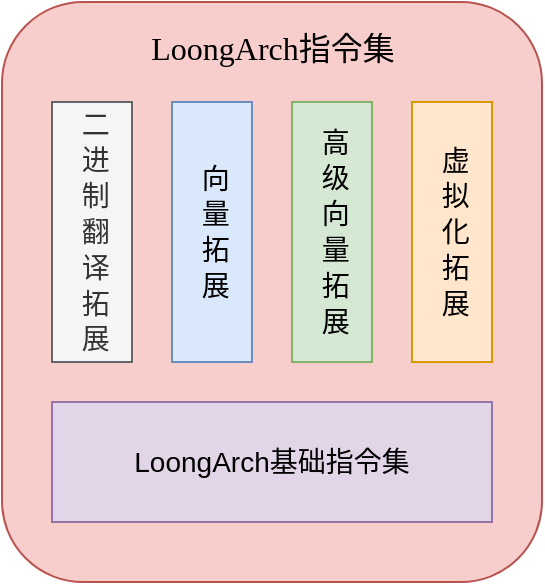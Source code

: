 <mxfile version="26.0.10">
  <diagram name="Page-1" id="nLnqoyDs2qp-jSzca--m">
    <mxGraphModel dx="951" dy="503" grid="1" gridSize="10" guides="1" tooltips="1" connect="1" arrows="1" fold="1" page="1" pageScale="1" pageWidth="827" pageHeight="1169" math="0" shadow="0">
      <root>
        <mxCell id="0" />
        <mxCell id="1" parent="0" />
        <mxCell id="dvlamM2bj5HqGhSwdMmL-6" value="" style="rounded=1;whiteSpace=wrap;html=1;fillColor=#f8cecc;strokeColor=#b85450;" vertex="1" parent="1">
          <mxGeometry x="279" y="70" width="270" height="290" as="geometry" />
        </mxCell>
        <mxCell id="dvlamM2bj5HqGhSwdMmL-1" value="&lt;font style=&quot;font-size: 14px;&quot;&gt;二 进 制 翻 译 拓 展&lt;/font&gt;" style="rounded=0;whiteSpace=wrap;html=1;direction=east;flipH=1;flipV=0;textDirection=vertical-lr;fillColor=#f5f5f5;fontColor=#333333;strokeColor=#666666;" vertex="1" parent="1">
          <mxGeometry x="304" y="120" width="40" height="130" as="geometry" />
        </mxCell>
        <mxCell id="dvlamM2bj5HqGhSwdMmL-2" value="&lt;font style=&quot;font-size: 14px;&quot;&gt;向 量 拓 展&lt;/font&gt;" style="rounded=0;whiteSpace=wrap;html=1;direction=east;flipH=1;flipV=0;textDirection=vertical-lr;fillColor=#dae8fc;strokeColor=#6c8ebf;" vertex="1" parent="1">
          <mxGeometry x="364" y="120" width="40" height="130" as="geometry" />
        </mxCell>
        <mxCell id="dvlamM2bj5HqGhSwdMmL-3" value="&lt;font style=&quot;font-size: 14px;&quot;&gt;高 级 向 量 拓 展&lt;/font&gt;" style="rounded=0;whiteSpace=wrap;html=1;direction=east;flipH=1;flipV=0;textDirection=vertical-lr;fillColor=#d5e8d4;strokeColor=#82b366;" vertex="1" parent="1">
          <mxGeometry x="424" y="120" width="40" height="130" as="geometry" />
        </mxCell>
        <mxCell id="dvlamM2bj5HqGhSwdMmL-4" value="&lt;font style=&quot;font-size: 14px;&quot;&gt;虚 拟 化 拓 展&lt;/font&gt;" style="rounded=0;whiteSpace=wrap;html=1;direction=east;flipH=1;flipV=0;textDirection=vertical-lr;fillColor=#ffe6cc;strokeColor=#d79b00;" vertex="1" parent="1">
          <mxGeometry x="484" y="120" width="40" height="130" as="geometry" />
        </mxCell>
        <mxCell id="dvlamM2bj5HqGhSwdMmL-5" value="&lt;font style=&quot;font-size: 14px;&quot;&gt;LoongArch基础指令集&lt;/font&gt;" style="rounded=0;whiteSpace=wrap;html=1;fillColor=#e1d5e7;strokeColor=#9673a6;" vertex="1" parent="1">
          <mxGeometry x="304" y="270" width="220" height="60" as="geometry" />
        </mxCell>
        <mxCell id="dvlamM2bj5HqGhSwdMmL-7" value="&lt;font style=&quot;font-size: 16px;&quot; face=&quot;Verdana&quot;&gt;LoongArch指令集&lt;/font&gt;" style="text;html=1;align=center;verticalAlign=middle;resizable=0;points=[];autosize=1;strokeColor=none;fillColor=none;" vertex="1" parent="1">
          <mxGeometry x="334" y="78" width="160" height="30" as="geometry" />
        </mxCell>
      </root>
    </mxGraphModel>
  </diagram>
</mxfile>

